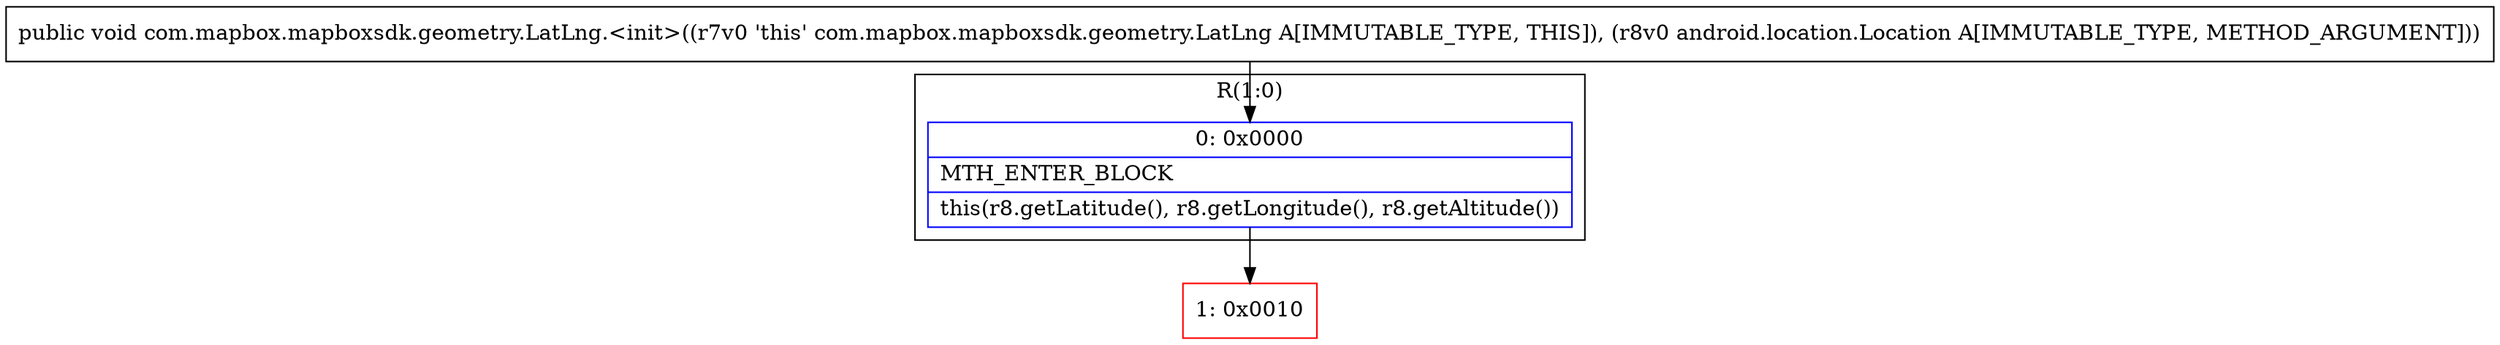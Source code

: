 digraph "CFG forcom.mapbox.mapboxsdk.geometry.LatLng.\<init\>(Landroid\/location\/Location;)V" {
subgraph cluster_Region_1217289737 {
label = "R(1:0)";
node [shape=record,color=blue];
Node_0 [shape=record,label="{0\:\ 0x0000|MTH_ENTER_BLOCK\l|this(r8.getLatitude(), r8.getLongitude(), r8.getAltitude())\l}"];
}
Node_1 [shape=record,color=red,label="{1\:\ 0x0010}"];
MethodNode[shape=record,label="{public void com.mapbox.mapboxsdk.geometry.LatLng.\<init\>((r7v0 'this' com.mapbox.mapboxsdk.geometry.LatLng A[IMMUTABLE_TYPE, THIS]), (r8v0 android.location.Location A[IMMUTABLE_TYPE, METHOD_ARGUMENT])) }"];
MethodNode -> Node_0;
Node_0 -> Node_1;
}

